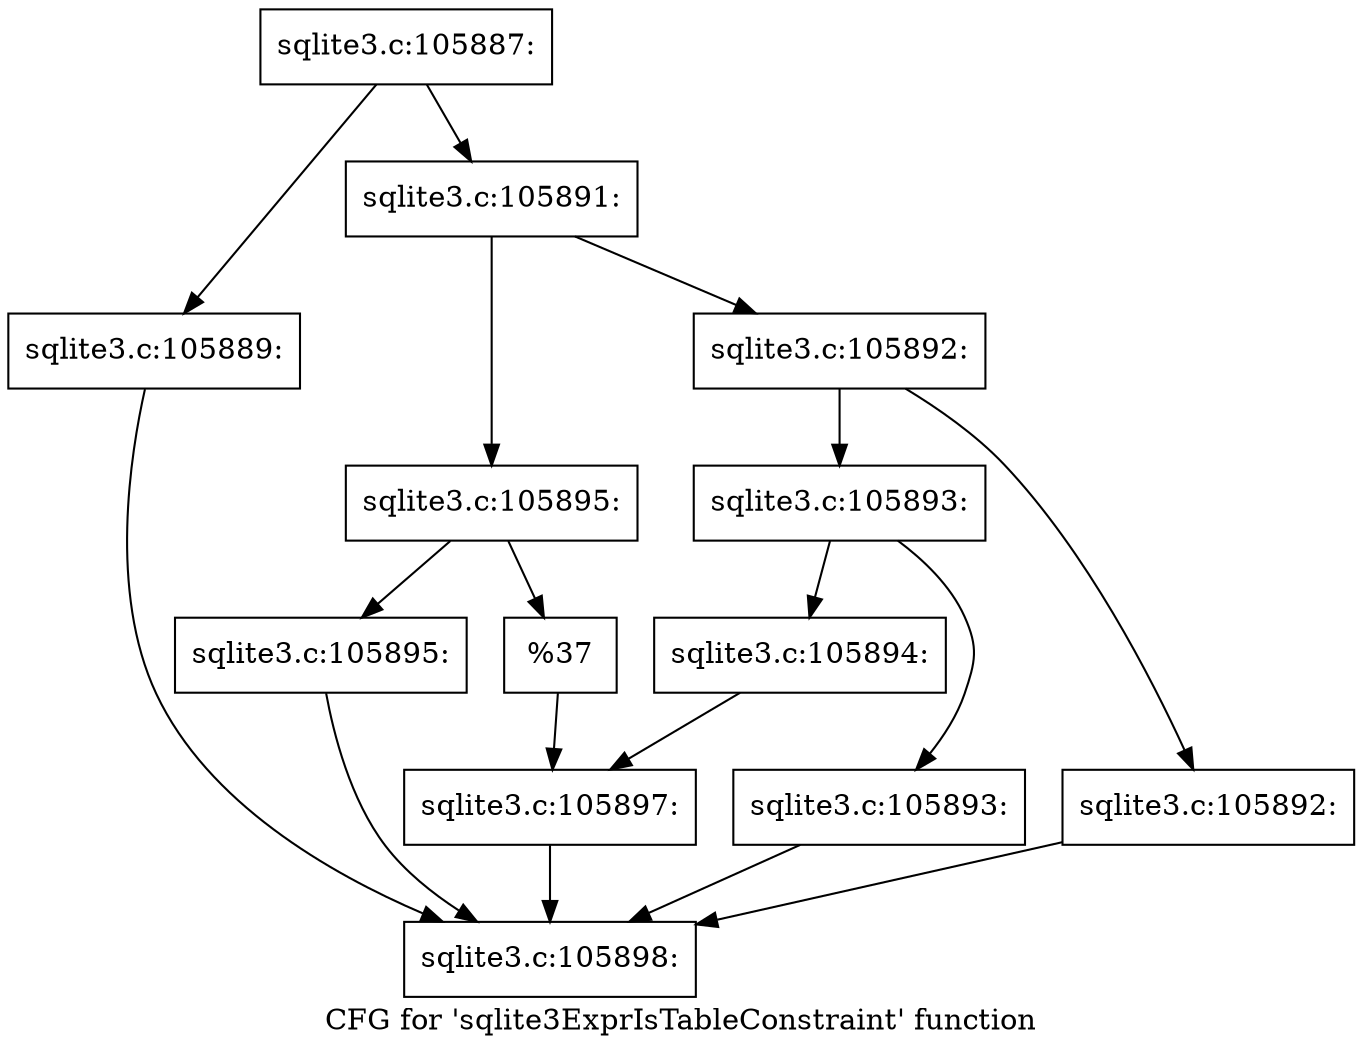 digraph "CFG for 'sqlite3ExprIsTableConstraint' function" {
	label="CFG for 'sqlite3ExprIsTableConstraint' function";

	Node0x55c0f94b5270 [shape=record,label="{sqlite3.c:105887:}"];
	Node0x55c0f94b5270 -> Node0x55c0f94c1760;
	Node0x55c0f94b5270 -> Node0x55c0f94c1f20;
	Node0x55c0f94c1760 [shape=record,label="{sqlite3.c:105889:}"];
	Node0x55c0f94c1760 -> Node0x55c0f94b53f0;
	Node0x55c0f94c1f20 [shape=record,label="{sqlite3.c:105891:}"];
	Node0x55c0f94c1f20 -> Node0x55c0f94c26b0;
	Node0x55c0f94c1f20 -> Node0x55c0f94c2750;
	Node0x55c0f94c26b0 [shape=record,label="{sqlite3.c:105892:}"];
	Node0x55c0f94c26b0 -> Node0x55c0f94c2e90;
	Node0x55c0f94c26b0 -> Node0x55c0f94c2e40;
	Node0x55c0f94c2e40 [shape=record,label="{sqlite3.c:105892:}"];
	Node0x55c0f94c2e40 -> Node0x55c0f94b53f0;
	Node0x55c0f94c2e90 [shape=record,label="{sqlite3.c:105893:}"];
	Node0x55c0f94c2e90 -> Node0x55c0f94c34b0;
	Node0x55c0f94c2e90 -> Node0x55c0f94c3500;
	Node0x55c0f94c34b0 [shape=record,label="{sqlite3.c:105893:}"];
	Node0x55c0f94c34b0 -> Node0x55c0f94b53f0;
	Node0x55c0f94c3500 [shape=record,label="{sqlite3.c:105894:}"];
	Node0x55c0f94c3500 -> Node0x55c0f94c2700;
	Node0x55c0f94c2750 [shape=record,label="{sqlite3.c:105895:}"];
	Node0x55c0f94c2750 -> Node0x55c0f94c3ed0;
	Node0x55c0f94c2750 -> Node0x55c0f94c3f20;
	Node0x55c0f94c3ed0 [shape=record,label="{sqlite3.c:105895:}"];
	Node0x55c0f94c3ed0 -> Node0x55c0f94b53f0;
	Node0x55c0f94c3f20 [shape=record,label="{%37}"];
	Node0x55c0f94c3f20 -> Node0x55c0f94c2700;
	Node0x55c0f94c2700 [shape=record,label="{sqlite3.c:105897:}"];
	Node0x55c0f94c2700 -> Node0x55c0f94b53f0;
	Node0x55c0f94b53f0 [shape=record,label="{sqlite3.c:105898:}"];
}
